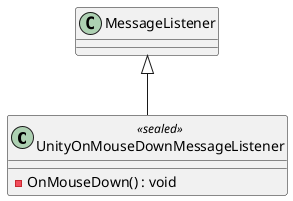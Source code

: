 @startuml
class UnityOnMouseDownMessageListener <<sealed>> {
    - OnMouseDown() : void
}
MessageListener <|-- UnityOnMouseDownMessageListener
@enduml

